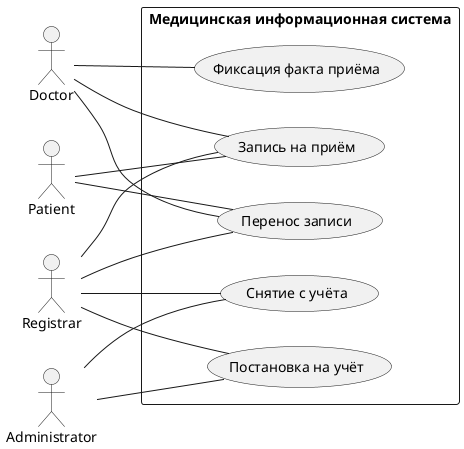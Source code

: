 @startuml use_case_diagram
left to right direction

actor Patient
actor Registrar
actor Doctor
actor Administrator

rectangle "Медицинская информационная система" {
    usecase "Запись на приём" as BA
    usecase "Перенос записи" as RA
    usecase "Фиксация факта приёма" as RV
    usecase "Постановка на учёт" as RPR
    usecase "Снятие с учёта" as RMR
}

' Patient interactions
Patient -- BA
Patient -- RA

' Registrar interactions
Registrar -- BA
Registrar -- RA
Registrar -- RPR
Registrar -- RMR

' Doctor interactions
Doctor -- BA  
Doctor -- RA 
Doctor -- RV

' Administrator interactions
Administrator -- RPR
Administrator -- RMR

@enduml
